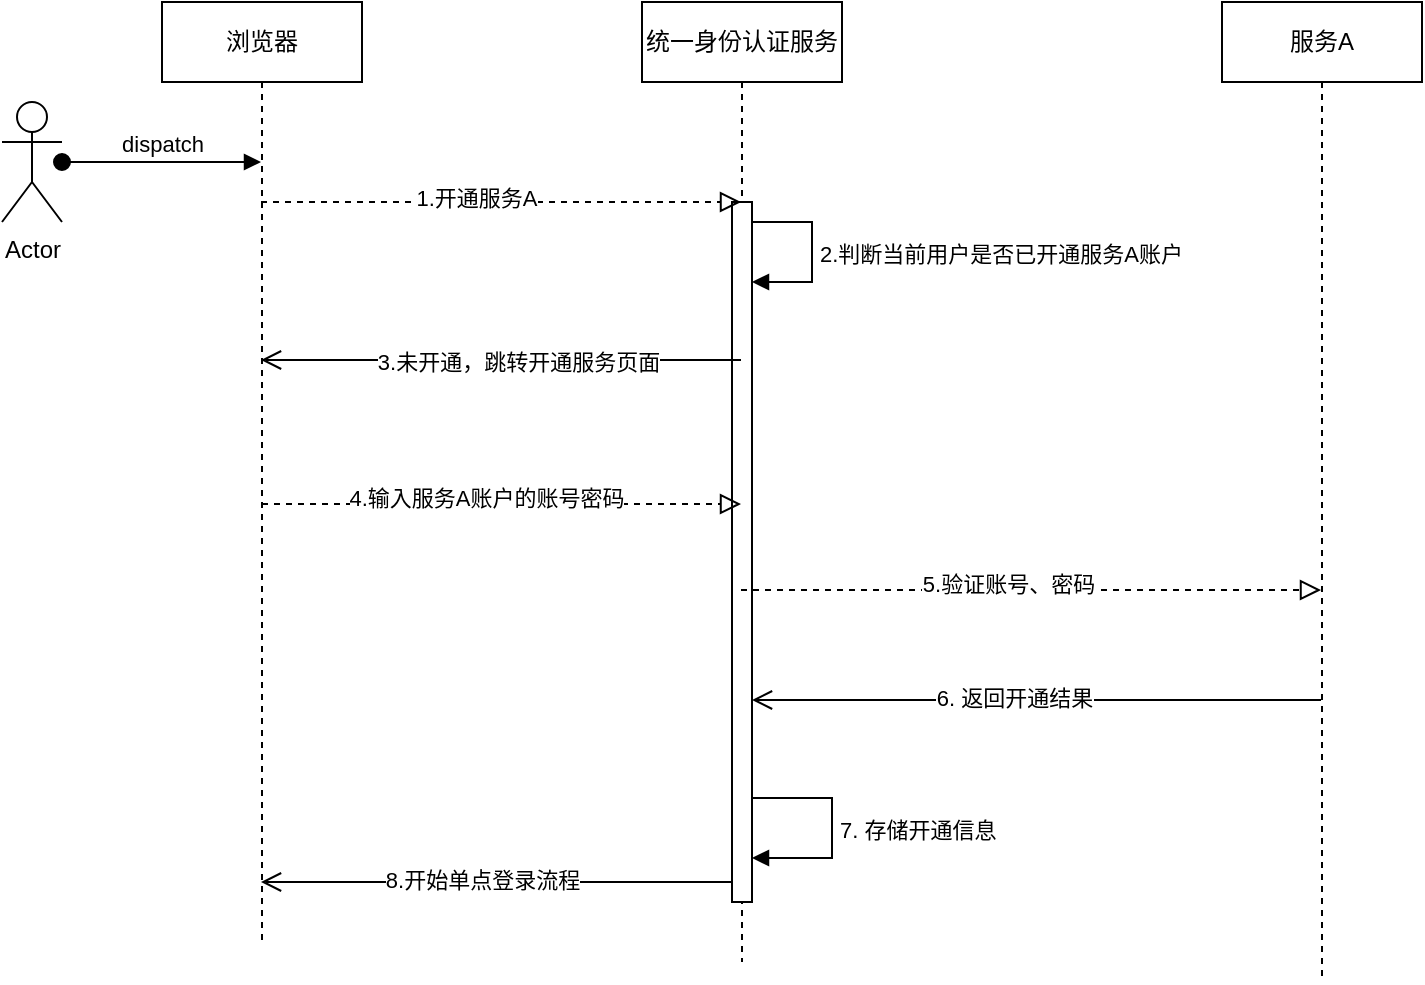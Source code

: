 <mxfile version="24.4.0" type="github">
  <diagram name="Page-1" id="2YBvvXClWsGukQMizWep">
    <mxGraphModel dx="1434" dy="772" grid="1" gridSize="10" guides="1" tooltips="1" connect="1" arrows="1" fold="1" page="1" pageScale="1" pageWidth="3300" pageHeight="4681" math="0" shadow="0">
      <root>
        <mxCell id="0" />
        <mxCell id="1" parent="0" />
        <mxCell id="jcKaDxtWeToKWPm_ateV-1" value="Actor" style="shape=umlActor;verticalLabelPosition=bottom;verticalAlign=top;html=1;outlineConnect=0;" vertex="1" parent="1">
          <mxGeometry x="50" y="400" width="30" height="60" as="geometry" />
        </mxCell>
        <mxCell id="jcKaDxtWeToKWPm_ateV-5" value="统一身份认证服务" style="shape=umlLifeline;perimeter=lifelinePerimeter;whiteSpace=wrap;html=1;container=0;dropTarget=0;collapsible=0;recursiveResize=0;outlineConnect=0;portConstraint=eastwest;newEdgeStyle={&quot;edgeStyle&quot;:&quot;elbowEdgeStyle&quot;,&quot;elbow&quot;:&quot;vertical&quot;,&quot;curved&quot;:0,&quot;rounded&quot;:0};" vertex="1" parent="1">
          <mxGeometry x="370" y="350" width="100" height="480" as="geometry" />
        </mxCell>
        <mxCell id="jcKaDxtWeToKWPm_ateV-6" value="" style="html=1;points=[];perimeter=orthogonalPerimeter;outlineConnect=0;targetShapes=umlLifeline;portConstraint=eastwest;newEdgeStyle={&quot;edgeStyle&quot;:&quot;elbowEdgeStyle&quot;,&quot;elbow&quot;:&quot;vertical&quot;,&quot;curved&quot;:0,&quot;rounded&quot;:0};" vertex="1" parent="jcKaDxtWeToKWPm_ateV-5">
          <mxGeometry x="45" y="100" width="10" height="350" as="geometry" />
        </mxCell>
        <mxCell id="jcKaDxtWeToKWPm_ateV-14" value="2.判断当前用户是否已开通服务A账户" style="html=1;align=left;spacingLeft=2;endArrow=block;rounded=0;edgeStyle=orthogonalEdgeStyle;curved=0;rounded=0;" edge="1" target="jcKaDxtWeToKWPm_ateV-6" parent="jcKaDxtWeToKWPm_ateV-5" source="jcKaDxtWeToKWPm_ateV-6">
          <mxGeometry x="0.012" relative="1" as="geometry">
            <mxPoint x="55" y="80" as="sourcePoint" />
            <Array as="points">
              <mxPoint x="85" y="110" />
              <mxPoint x="85" y="140" />
            </Array>
            <mxPoint as="offset" />
          </mxGeometry>
        </mxCell>
        <mxCell id="jcKaDxtWeToKWPm_ateV-39" value="7. 存储开通信息" style="html=1;align=left;spacingLeft=2;endArrow=block;rounded=0;edgeStyle=orthogonalEdgeStyle;curved=0;rounded=0;" edge="1" parent="jcKaDxtWeToKWPm_ateV-5">
          <mxGeometry x="0.012" relative="1" as="geometry">
            <mxPoint x="55" y="398" as="sourcePoint" />
            <Array as="points">
              <mxPoint x="95" y="398" />
              <mxPoint x="95" y="428" />
            </Array>
            <mxPoint x="55" y="428" as="targetPoint" />
            <mxPoint as="offset" />
          </mxGeometry>
        </mxCell>
        <mxCell id="jcKaDxtWeToKWPm_ateV-11" value="" style="endArrow=block;startArrow=none;endFill=0;startFill=0;endSize=8;html=1;verticalAlign=bottom;dashed=1;labelBackgroundColor=none;rounded=0;" edge="1" parent="1" target="jcKaDxtWeToKWPm_ateV-5">
          <mxGeometry width="160" relative="1" as="geometry">
            <mxPoint x="179.5" y="450" as="sourcePoint" />
            <mxPoint x="379.5" y="450" as="targetPoint" />
          </mxGeometry>
        </mxCell>
        <mxCell id="jcKaDxtWeToKWPm_ateV-12" value="1.开通服务A" style="edgeLabel;html=1;align=center;verticalAlign=middle;resizable=0;points=[];" vertex="1" connectable="0" parent="jcKaDxtWeToKWPm_ateV-11">
          <mxGeometry x="-0.11" y="2" relative="1" as="geometry">
            <mxPoint as="offset" />
          </mxGeometry>
        </mxCell>
        <mxCell id="jcKaDxtWeToKWPm_ateV-16" value="服务A" style="shape=umlLifeline;perimeter=lifelinePerimeter;whiteSpace=wrap;html=1;container=1;dropTarget=0;collapsible=0;recursiveResize=0;outlineConnect=0;portConstraint=eastwest;newEdgeStyle={&quot;edgeStyle&quot;:&quot;elbowEdgeStyle&quot;,&quot;elbow&quot;:&quot;vertical&quot;,&quot;curved&quot;:0,&quot;rounded&quot;:0};" vertex="1" parent="1">
          <mxGeometry x="660" y="350" width="100" height="490" as="geometry" />
        </mxCell>
        <mxCell id="jcKaDxtWeToKWPm_ateV-17" value="&lt;div&gt;浏览器&lt;/div&gt;" style="shape=umlLifeline;perimeter=lifelinePerimeter;whiteSpace=wrap;html=1;container=1;dropTarget=0;collapsible=0;recursiveResize=0;outlineConnect=0;portConstraint=eastwest;newEdgeStyle={&quot;edgeStyle&quot;:&quot;elbowEdgeStyle&quot;,&quot;elbow&quot;:&quot;vertical&quot;,&quot;curved&quot;:0,&quot;rounded&quot;:0};" vertex="1" parent="1">
          <mxGeometry x="130" y="350" width="100" height="470" as="geometry" />
        </mxCell>
        <mxCell id="jcKaDxtWeToKWPm_ateV-18" value="" style="endArrow=block;startArrow=none;endFill=0;startFill=0;endSize=8;html=1;verticalAlign=bottom;dashed=1;labelBackgroundColor=none;rounded=0;" edge="1" parent="1">
          <mxGeometry width="160" relative="1" as="geometry">
            <mxPoint x="419.5" y="644" as="sourcePoint" />
            <mxPoint x="709.5" y="644" as="targetPoint" />
          </mxGeometry>
        </mxCell>
        <mxCell id="jcKaDxtWeToKWPm_ateV-34" value="5.验证账号、密码" style="edgeLabel;html=1;align=center;verticalAlign=middle;resizable=0;points=[];" vertex="1" connectable="0" parent="jcKaDxtWeToKWPm_ateV-18">
          <mxGeometry x="-0.09" y="3" relative="1" as="geometry">
            <mxPoint x="1" as="offset" />
          </mxGeometry>
        </mxCell>
        <mxCell id="aM9ryv3xv72pqoxQDRHE-3" value="dispatch" style="html=1;verticalAlign=bottom;startArrow=oval;endArrow=block;startSize=8;edgeStyle=elbowEdgeStyle;elbow=vertical;curved=0;rounded=0;" parent="1" target="jcKaDxtWeToKWPm_ateV-17" edge="1" source="jcKaDxtWeToKWPm_ateV-1">
          <mxGeometry relative="1" as="geometry">
            <mxPoint x="15" y="90" as="sourcePoint" />
          </mxGeometry>
        </mxCell>
        <mxCell id="jcKaDxtWeToKWPm_ateV-24" value="" style="endArrow=open;startArrow=none;endFill=0;startFill=0;endSize=8;html=1;verticalAlign=bottom;labelBackgroundColor=none;strokeWidth=1;rounded=0;" edge="1" parent="1" source="jcKaDxtWeToKWPm_ateV-5">
          <mxGeometry width="160" relative="1" as="geometry">
            <mxPoint x="399.5" y="529" as="sourcePoint" />
            <mxPoint x="179.5" y="529" as="targetPoint" />
          </mxGeometry>
        </mxCell>
        <mxCell id="jcKaDxtWeToKWPm_ateV-25" value="3.未开通，跳转开通服务页面" style="edgeLabel;html=1;align=center;verticalAlign=middle;resizable=0;points=[];" vertex="1" connectable="0" parent="jcKaDxtWeToKWPm_ateV-24">
          <mxGeometry x="0.241" y="1" relative="1" as="geometry">
            <mxPoint x="37" as="offset" />
          </mxGeometry>
        </mxCell>
        <mxCell id="jcKaDxtWeToKWPm_ateV-29" value="" style="endArrow=block;startArrow=none;endFill=0;startFill=0;endSize=8;html=1;verticalAlign=bottom;dashed=1;labelBackgroundColor=none;rounded=0;" edge="1" parent="1">
          <mxGeometry width="160" relative="1" as="geometry">
            <mxPoint x="180" y="601" as="sourcePoint" />
            <mxPoint x="419.5" y="601" as="targetPoint" />
          </mxGeometry>
        </mxCell>
        <mxCell id="jcKaDxtWeToKWPm_ateV-30" value="4.输入服务A账户的账号密码" style="edgeLabel;html=1;align=center;verticalAlign=middle;resizable=0;points=[];" vertex="1" connectable="0" parent="jcKaDxtWeToKWPm_ateV-29">
          <mxGeometry x="-0.265" y="2" relative="1" as="geometry">
            <mxPoint x="24" y="-1" as="offset" />
          </mxGeometry>
        </mxCell>
        <mxCell id="jcKaDxtWeToKWPm_ateV-35" value="" style="endArrow=open;startArrow=none;endFill=0;startFill=0;endSize=8;html=1;verticalAlign=bottom;labelBackgroundColor=none;strokeWidth=1;rounded=0;" edge="1" parent="1">
          <mxGeometry width="160" relative="1" as="geometry">
            <mxPoint x="709.5" y="699" as="sourcePoint" />
            <mxPoint x="425" y="699" as="targetPoint" />
            <Array as="points">
              <mxPoint x="630" y="699" />
            </Array>
          </mxGeometry>
        </mxCell>
        <mxCell id="jcKaDxtWeToKWPm_ateV-36" value="6. 返回开通结果" style="edgeLabel;html=1;align=center;verticalAlign=middle;resizable=0;points=[];" vertex="1" connectable="0" parent="jcKaDxtWeToKWPm_ateV-35">
          <mxGeometry x="0.241" y="4" relative="1" as="geometry">
            <mxPoint x="23" y="-5" as="offset" />
          </mxGeometry>
        </mxCell>
        <mxCell id="jcKaDxtWeToKWPm_ateV-40" value="" style="endArrow=open;startArrow=none;endFill=0;startFill=0;endSize=8;html=1;verticalAlign=bottom;labelBackgroundColor=none;strokeWidth=1;rounded=0;" edge="1" parent="1">
          <mxGeometry width="160" relative="1" as="geometry">
            <mxPoint x="415" y="790" as="sourcePoint" />
            <mxPoint x="179.5" y="790" as="targetPoint" />
          </mxGeometry>
        </mxCell>
        <mxCell id="jcKaDxtWeToKWPm_ateV-41" value="8.开始单点登录流程" style="edgeLabel;html=1;align=center;verticalAlign=middle;resizable=0;points=[];" vertex="1" connectable="0" parent="jcKaDxtWeToKWPm_ateV-40">
          <mxGeometry x="0.062" y="-1" relative="1" as="geometry">
            <mxPoint as="offset" />
          </mxGeometry>
        </mxCell>
      </root>
    </mxGraphModel>
  </diagram>
</mxfile>
